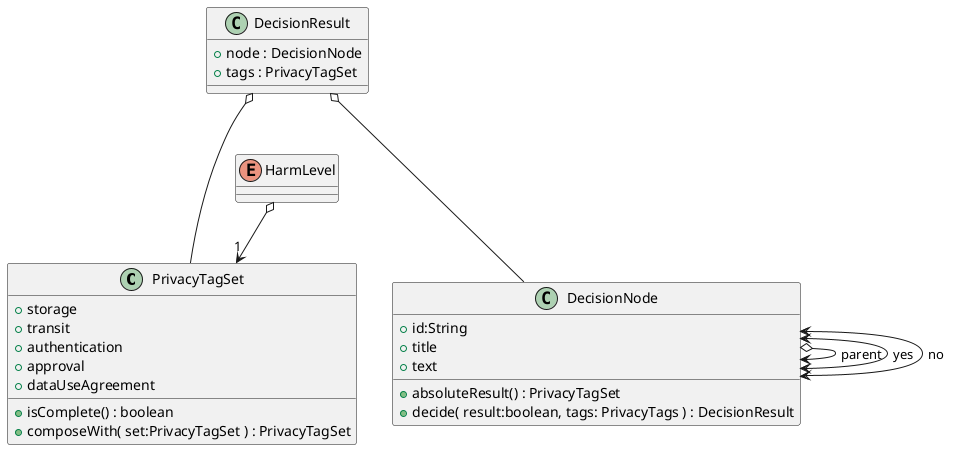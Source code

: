 @startuml

class PrivacyTagSet {
	+ storage
	+ transit
	+ authentication
	+ approval
	+ dataUseAgreement
	+ isComplete() : boolean
	+ composeWith( set:PrivacyTagSet ) : PrivacyTagSet
}

class DecisionNode {
	+ id:String
	+ title
	+ text
	+ absoluteResult() : PrivacyTagSet
	+ decide( result:boolean, tags: PrivacyTags ) : DecisionResult
}

class DecisionResult {
	+ node : DecisionNode
	+ tags : PrivacyTagSet
}

enum HarmLevel {

}

HarmLevel o--> "1" PrivacyTagSet

DecisionNode o--> DecisionNode : parent
DecisionNode <--> DecisionNode : yes
DecisionNode <--> DecisionNode : no

DecisionResult o--- DecisionNode
DecisionResult o--- PrivacyTagSet
@enduml